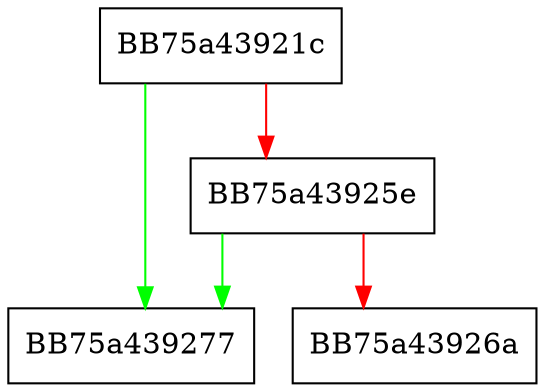 digraph EnumCategSuffAdvance {
  node [shape="box"];
  graph [splines=ortho];
  BB75a43921c -> BB75a439277 [color="green"];
  BB75a43921c -> BB75a43925e [color="red"];
  BB75a43925e -> BB75a439277 [color="green"];
  BB75a43925e -> BB75a43926a [color="red"];
}